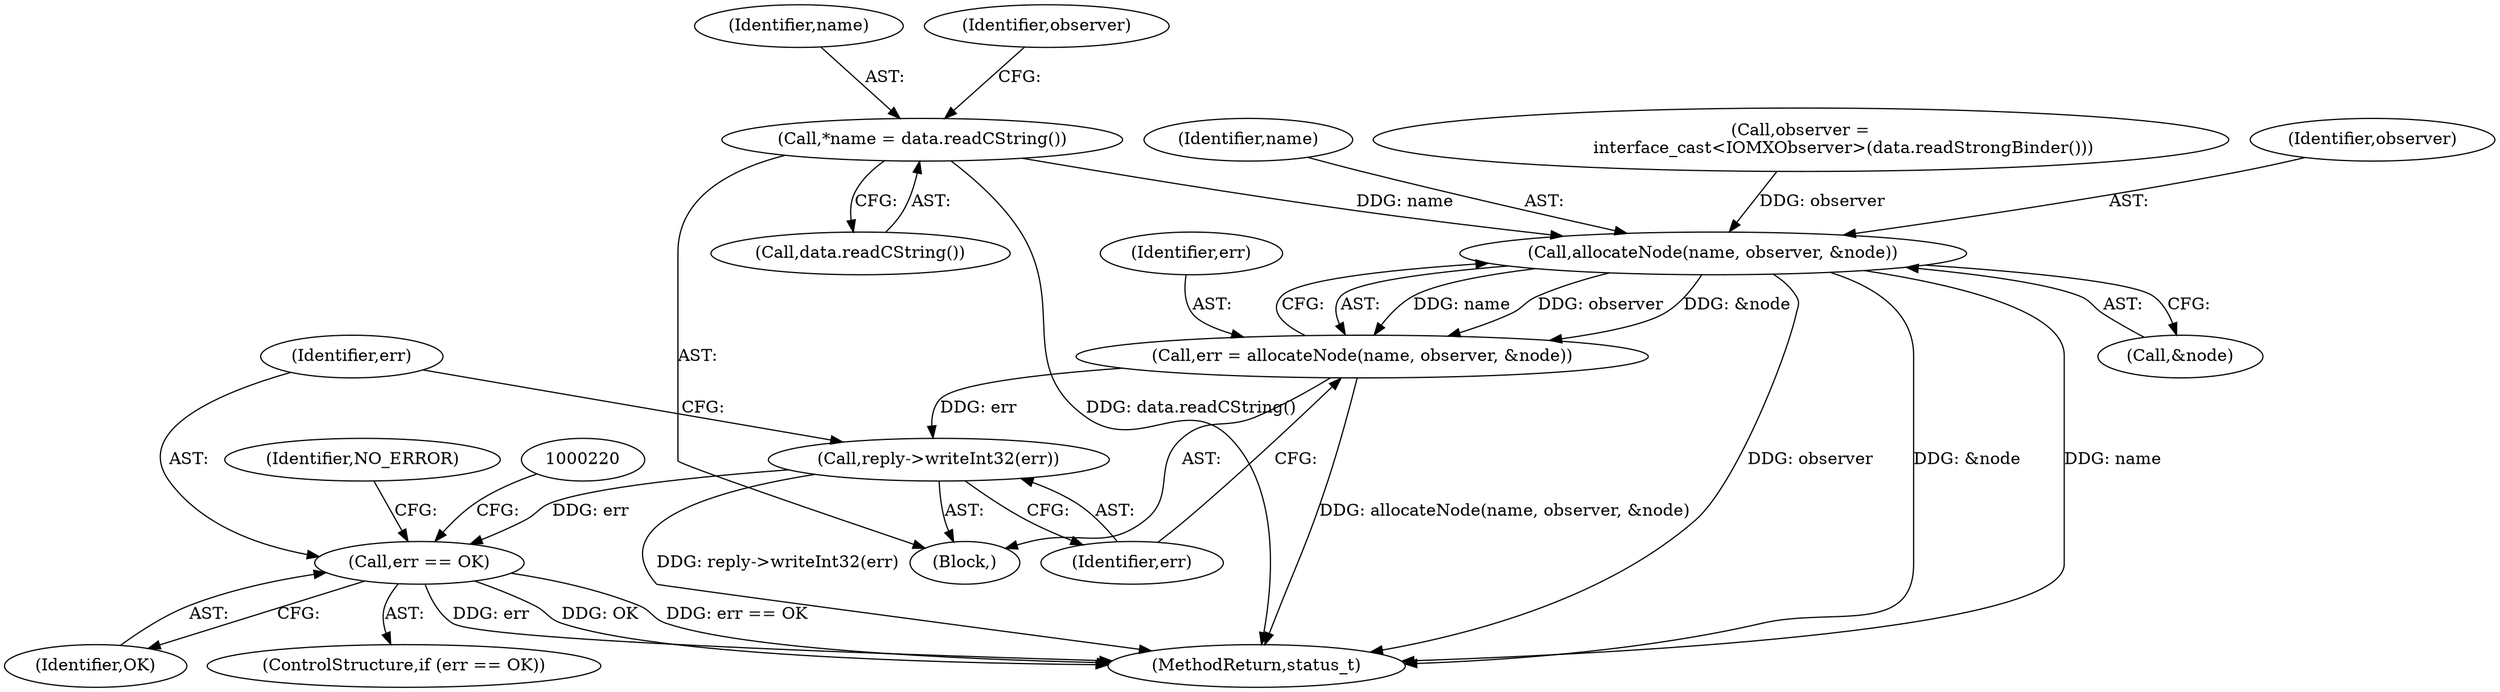 digraph "0_Android_1171e7c047bf79e7c93342bb6a812c9edd86aa84@API" {
"1000191" [label="(Call,*name = data.readCString())"];
"1000206" [label="(Call,allocateNode(name, observer, &node))"];
"1000204" [label="(Call,err = allocateNode(name, observer, &node))"];
"1000211" [label="(Call,reply->writeInt32(err))"];
"1000214" [label="(Call,err == OK)"];
"1000192" [label="(Identifier,name)"];
"1000209" [label="(Call,&node)"];
"1000185" [label="(Block,)"];
"1000212" [label="(Identifier,err)"];
"1000211" [label="(Call,reply->writeInt32(err))"];
"1000205" [label="(Identifier,err)"];
"1000193" [label="(Call,data.readCString())"];
"1000214" [label="(Call,err == OK)"];
"1001075" [label="(MethodReturn,status_t)"];
"1000195" [label="(Call,observer =\n                interface_cast<IOMXObserver>(data.readStrongBinder()))"];
"1000216" [label="(Identifier,OK)"];
"1000191" [label="(Call,*name = data.readCString())"];
"1000213" [label="(ControlStructure,if (err == OK))"];
"1000208" [label="(Identifier,observer)"];
"1000223" [label="(Identifier,NO_ERROR)"];
"1000206" [label="(Call,allocateNode(name, observer, &node))"];
"1000207" [label="(Identifier,name)"];
"1000196" [label="(Identifier,observer)"];
"1000204" [label="(Call,err = allocateNode(name, observer, &node))"];
"1000215" [label="(Identifier,err)"];
"1000191" -> "1000185"  [label="AST: "];
"1000191" -> "1000193"  [label="CFG: "];
"1000192" -> "1000191"  [label="AST: "];
"1000193" -> "1000191"  [label="AST: "];
"1000196" -> "1000191"  [label="CFG: "];
"1000191" -> "1001075"  [label="DDG: data.readCString()"];
"1000191" -> "1000206"  [label="DDG: name"];
"1000206" -> "1000204"  [label="AST: "];
"1000206" -> "1000209"  [label="CFG: "];
"1000207" -> "1000206"  [label="AST: "];
"1000208" -> "1000206"  [label="AST: "];
"1000209" -> "1000206"  [label="AST: "];
"1000204" -> "1000206"  [label="CFG: "];
"1000206" -> "1001075"  [label="DDG: &node"];
"1000206" -> "1001075"  [label="DDG: observer"];
"1000206" -> "1001075"  [label="DDG: name"];
"1000206" -> "1000204"  [label="DDG: name"];
"1000206" -> "1000204"  [label="DDG: observer"];
"1000206" -> "1000204"  [label="DDG: &node"];
"1000195" -> "1000206"  [label="DDG: observer"];
"1000204" -> "1000185"  [label="AST: "];
"1000205" -> "1000204"  [label="AST: "];
"1000212" -> "1000204"  [label="CFG: "];
"1000204" -> "1001075"  [label="DDG: allocateNode(name, observer, &node)"];
"1000204" -> "1000211"  [label="DDG: err"];
"1000211" -> "1000185"  [label="AST: "];
"1000211" -> "1000212"  [label="CFG: "];
"1000212" -> "1000211"  [label="AST: "];
"1000215" -> "1000211"  [label="CFG: "];
"1000211" -> "1001075"  [label="DDG: reply->writeInt32(err)"];
"1000211" -> "1000214"  [label="DDG: err"];
"1000214" -> "1000213"  [label="AST: "];
"1000214" -> "1000216"  [label="CFG: "];
"1000215" -> "1000214"  [label="AST: "];
"1000216" -> "1000214"  [label="AST: "];
"1000220" -> "1000214"  [label="CFG: "];
"1000223" -> "1000214"  [label="CFG: "];
"1000214" -> "1001075"  [label="DDG: OK"];
"1000214" -> "1001075"  [label="DDG: err == OK"];
"1000214" -> "1001075"  [label="DDG: err"];
}
